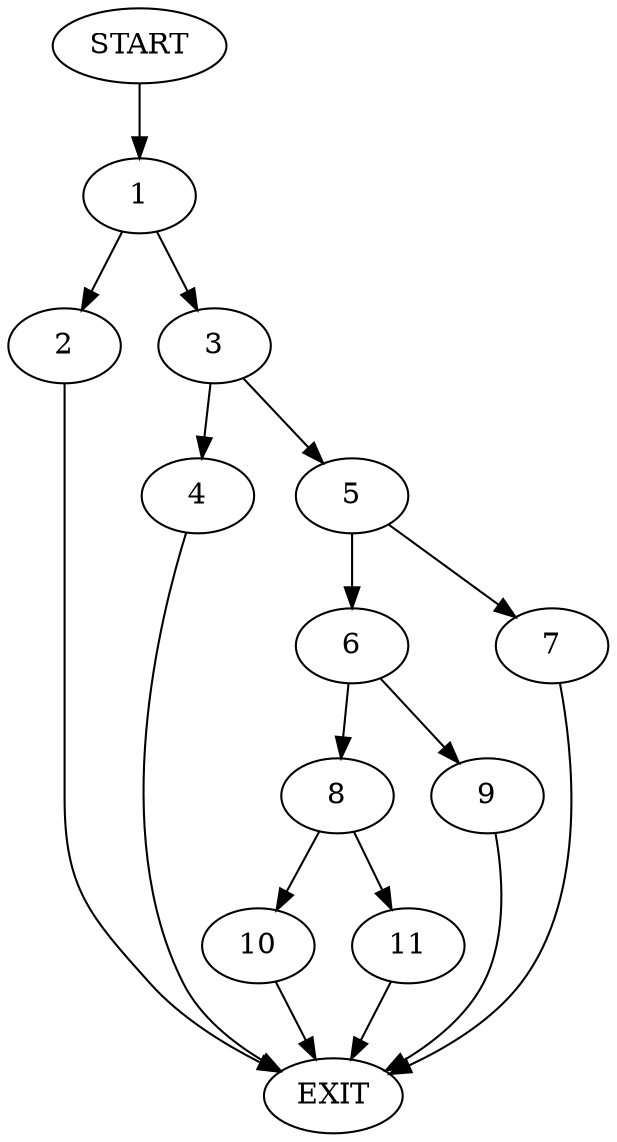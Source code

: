 digraph {
0 [label="START"]
12 [label="EXIT"]
0 -> 1
1 -> 2
1 -> 3
3 -> 4
3 -> 5
2 -> 12
4 -> 12
5 -> 6
5 -> 7
6 -> 8
6 -> 9
7 -> 12
8 -> 10
8 -> 11
9 -> 12
11 -> 12
10 -> 12
}
